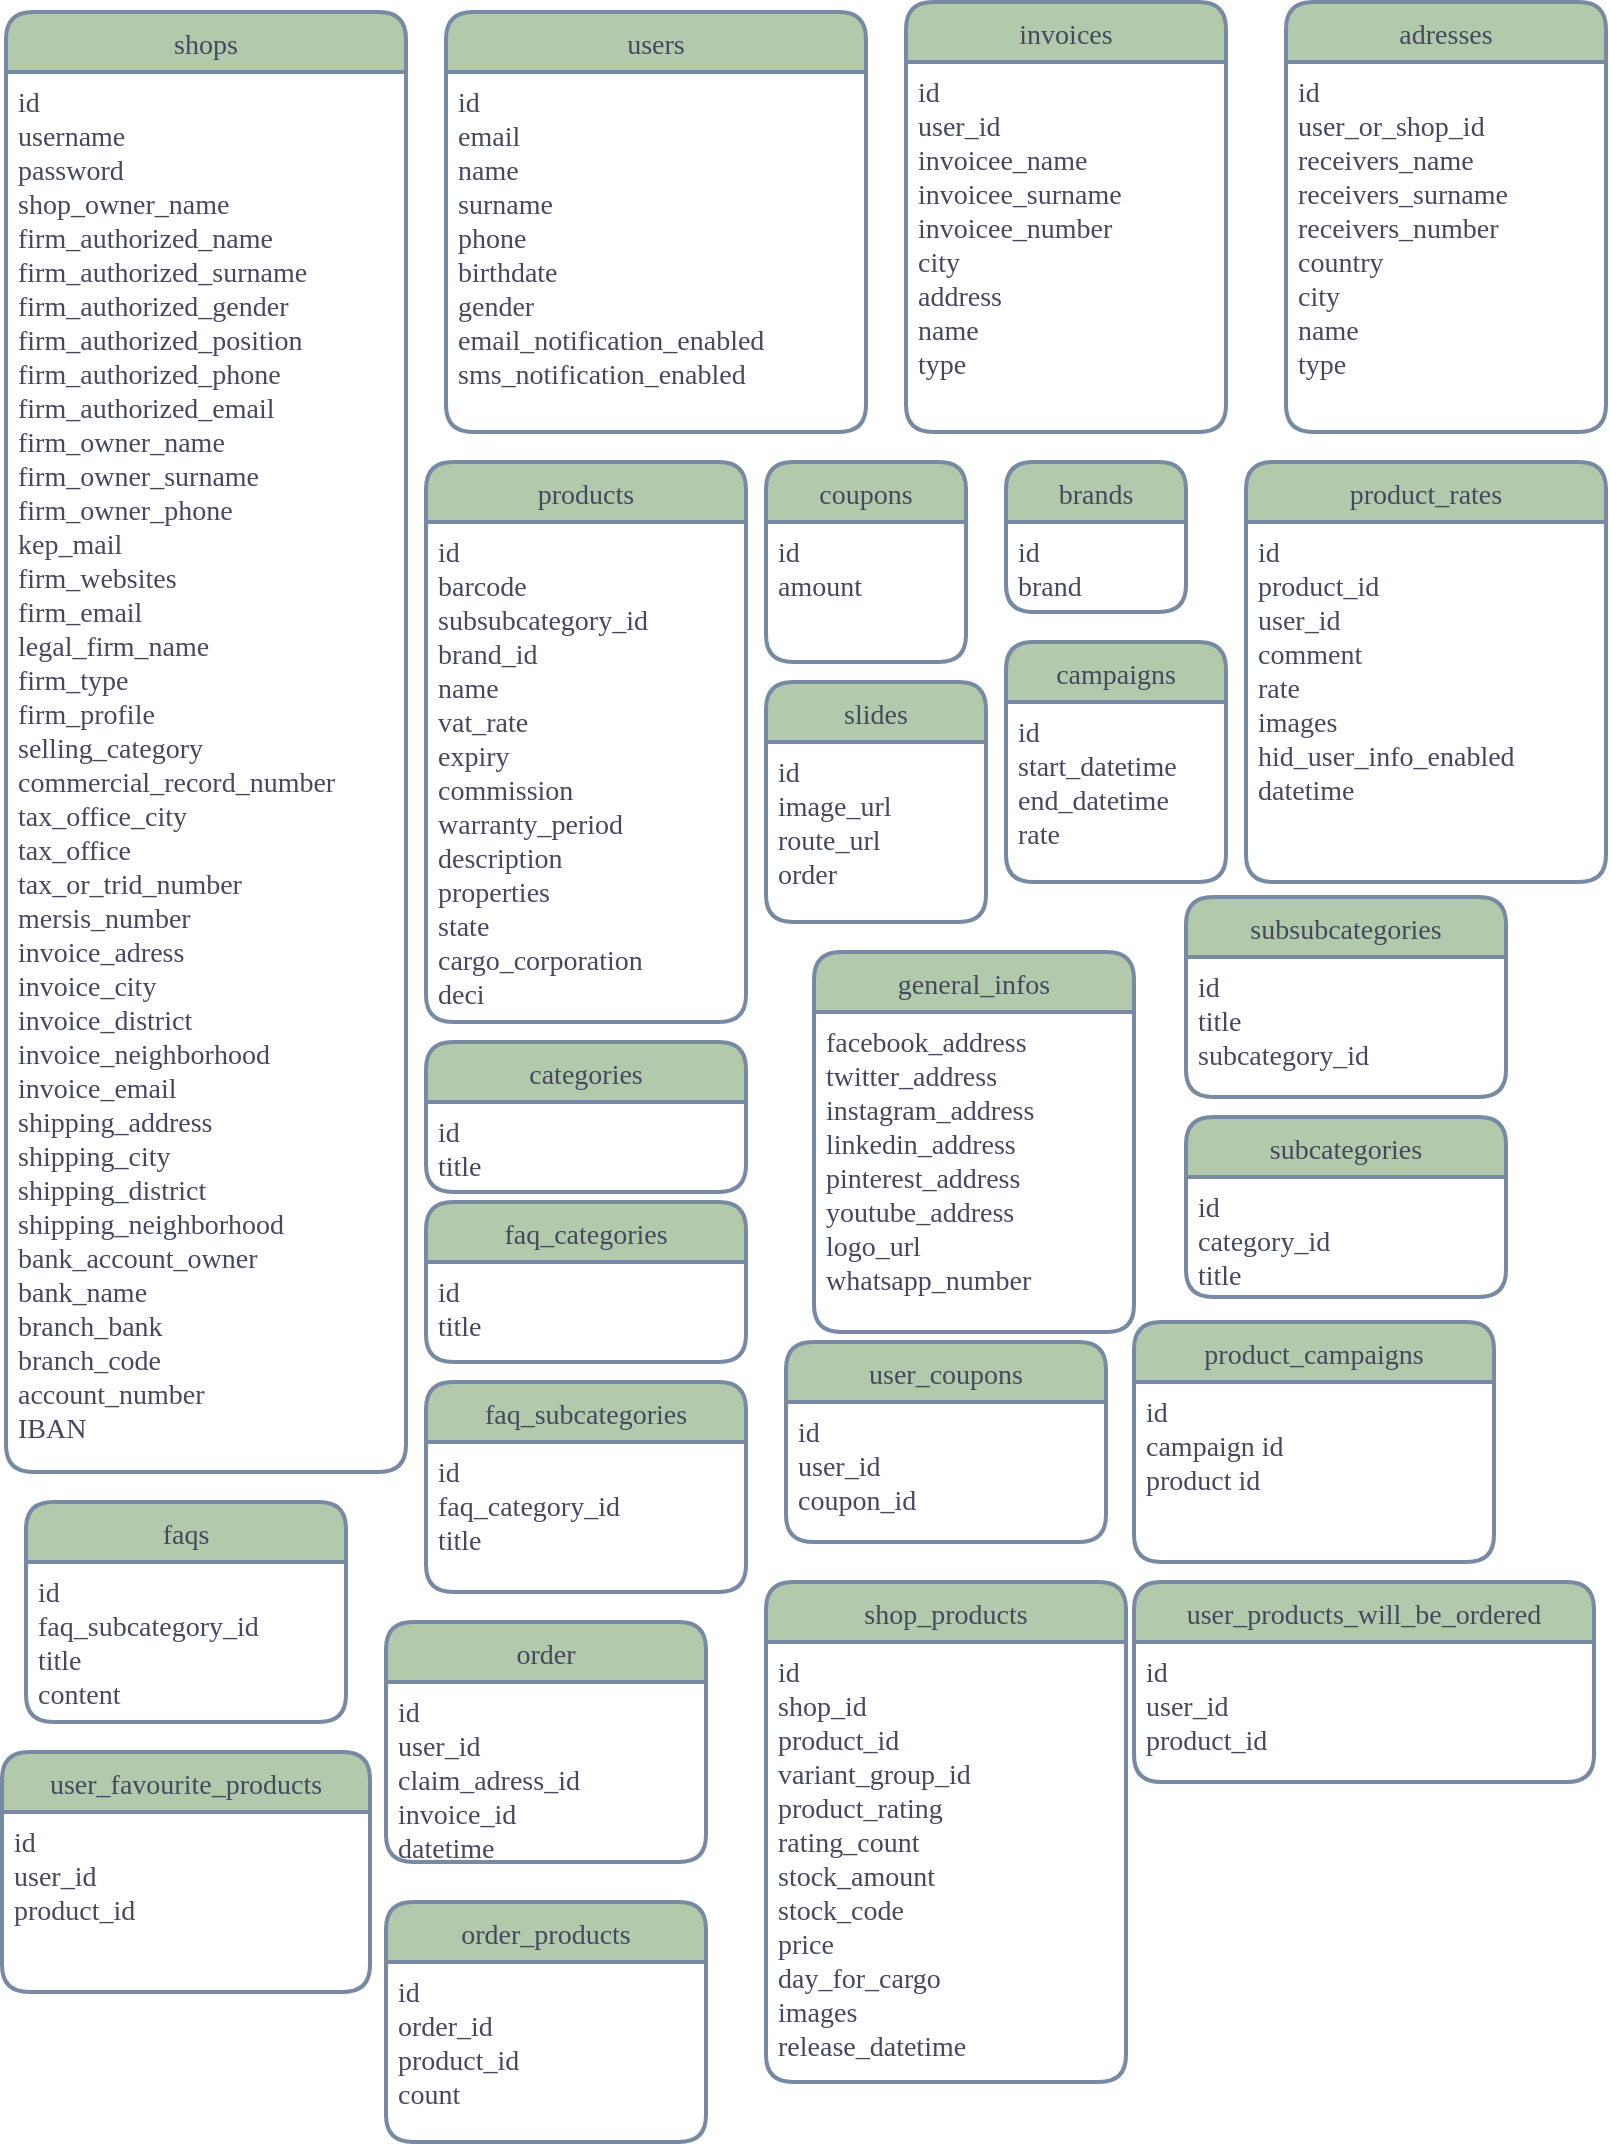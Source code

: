 <mxfile version="13.7.9" type="device"><diagram id="Hl07Vp_IHmMjGnxinSQq" name="Page-1"><mxGraphModel dx="1673" dy="876" grid="1" gridSize="10" guides="1" tooltips="1" connect="1" arrows="1" fold="1" page="1" pageScale="1" pageWidth="827" pageHeight="1169" math="0" shadow="0"><root><mxCell id="0"/><mxCell id="1" parent="0"/><mxCell id="MGoKlF4B4PRaMYXtNn0z-44" value="shops" style="swimlane;childLayout=stackLayout;horizontal=1;startSize=30;horizontalStack=0;fontSize=14;fontStyle=0;strokeWidth=2;resizeParent=0;resizeLast=1;shadow=0;dashed=0;align=center;fillColor=#B2C9AB;strokeColor=#788AA3;fontColor=#46495D;rounded=1;fontFamily=Verdana;" parent="1" vertex="1"><mxGeometry x="10" y="15" width="200" height="730" as="geometry"/></mxCell><mxCell id="MGoKlF4B4PRaMYXtNn0z-45" value="id&#10;username&#10;password&#10;shop_owner_name&#10;firm_authorized_name&#10;firm_authorized_surname&#10;firm_authorized_gender&#10;firm_authorized_position&#10;firm_authorized_phone&#10;firm_authorized_email&#10;firm_owner_name&#10;firm_owner_surname&#10;firm_owner_phone&#10;kep_mail&#10;firm_websites&#10;firm_email&#10;legal_firm_name&#10;firm_type&#10;firm_profile&#10;selling_category&#10;commercial_record_number&#10;tax_office_city&#10;tax_office&#10;tax_or_trid_number&#10;mersis_number&#10;invoice_adress&#10;invoice_city&#10;invoice_district&#10;invoice_neighborhood&#10;invoice_email&#10;shipping_address&#10;shipping_city&#10;shipping_district&#10;shipping_neighborhood&#10;bank_account_owner&#10;bank_name&#10;branch_bank&#10;branch_code&#10;account_number&#10;IBAN" style="align=left;strokeColor=none;fillColor=none;spacingLeft=4;fontSize=14;verticalAlign=top;resizable=0;rotatable=0;part=1;fontColor=#46495D;rounded=1;fontFamily=Verdana;" parent="MGoKlF4B4PRaMYXtNn0z-44" vertex="1"><mxGeometry y="30" width="200" height="700" as="geometry"/></mxCell><mxCell id="MGoKlF4B4PRaMYXtNn0z-46" style="edgeStyle=orthogonalEdgeStyle;rounded=1;orthogonalLoop=1;jettySize=auto;html=1;exitX=0.5;exitY=1;exitDx=0;exitDy=0;strokeColor=#788AA3;fillColor=#B2C9AB;fontColor=#46495D;fontFamily=Verdana;fontSize=14;" parent="MGoKlF4B4PRaMYXtNn0z-44" source="MGoKlF4B4PRaMYXtNn0z-45" target="MGoKlF4B4PRaMYXtNn0z-45" edge="1"><mxGeometry relative="1" as="geometry"/></mxCell><mxCell id="MGoKlF4B4PRaMYXtNn0z-10" value="users" style="swimlane;childLayout=stackLayout;horizontal=1;startSize=30;horizontalStack=0;fontSize=14;fontStyle=0;strokeWidth=2;resizeParent=0;resizeLast=1;shadow=0;dashed=0;align=center;fillColor=#B2C9AB;strokeColor=#788AA3;fontColor=#46495D;rounded=1;fontFamily=Verdana;" parent="1" vertex="1"><mxGeometry x="230" y="15" width="210" height="210" as="geometry"/></mxCell><mxCell id="MGoKlF4B4PRaMYXtNn0z-11" value="id&#10;email&#10;name&#10;surname&#10;phone&#10;birthdate&#10;gender&#10;email_notification_enabled&#10;sms_notification_enabled&#10;" style="align=left;strokeColor=none;fillColor=none;spacingLeft=4;fontSize=14;verticalAlign=top;resizable=0;rotatable=0;part=1;fontColor=#46495D;rounded=1;fontFamily=Verdana;" parent="MGoKlF4B4PRaMYXtNn0z-10" vertex="1"><mxGeometry y="30" width="210" height="180" as="geometry"/></mxCell><mxCell id="cNng4XBBTbkaNRCawGPG-6" value="invoices" style="swimlane;childLayout=stackLayout;horizontal=1;startSize=30;horizontalStack=0;fontSize=14;fontStyle=0;strokeWidth=2;resizeParent=0;resizeLast=1;shadow=0;dashed=0;align=center;fillColor=#B2C9AB;strokeColor=#788AA3;fontColor=#46495D;rounded=1;fontFamily=Verdana;" vertex="1" parent="1"><mxGeometry x="460" y="10" width="160" height="215" as="geometry"/></mxCell><mxCell id="cNng4XBBTbkaNRCawGPG-7" value="id&#10;user_id&#10;invoicee_name&#10;invoicee_surname&#10;invoicee_number&#10;city&#10;address&#10;name&#10;type" style="align=left;strokeColor=none;fillColor=none;spacingLeft=4;fontSize=14;verticalAlign=top;resizable=0;rotatable=0;part=1;fontColor=#46495D;rounded=1;fontFamily=Verdana;" vertex="1" parent="cNng4XBBTbkaNRCawGPG-6"><mxGeometry y="30" width="160" height="185" as="geometry"/></mxCell><mxCell id="cNng4XBBTbkaNRCawGPG-8" value="adresses" style="swimlane;childLayout=stackLayout;horizontal=1;startSize=30;horizontalStack=0;fontSize=14;fontStyle=0;strokeWidth=2;resizeParent=0;resizeLast=1;shadow=0;dashed=0;align=center;fillColor=#B2C9AB;strokeColor=#788AA3;fontColor=#46495D;rounded=1;fontFamily=Verdana;" vertex="1" parent="1"><mxGeometry x="650" y="10" width="160" height="215" as="geometry"/></mxCell><mxCell id="cNng4XBBTbkaNRCawGPG-9" value="id&#10;user_or_shop_id&#10;receivers_name&#10;receivers_surname&#10;receivers_number&#10;country&#10;city&#10;name&#10;type" style="align=left;strokeColor=none;fillColor=none;spacingLeft=4;fontSize=14;verticalAlign=top;resizable=0;rotatable=0;part=1;fontColor=#46495D;rounded=1;fontFamily=Verdana;" vertex="1" parent="cNng4XBBTbkaNRCawGPG-8"><mxGeometry y="30" width="160" height="185" as="geometry"/></mxCell><mxCell id="MGoKlF4B4PRaMYXtNn0z-38" value="faqs" style="swimlane;childLayout=stackLayout;horizontal=1;startSize=30;horizontalStack=0;fontSize=14;fontStyle=0;strokeWidth=2;resizeParent=0;resizeLast=1;shadow=0;dashed=0;align=center;fillColor=#B2C9AB;strokeColor=#788AA3;fontColor=#46495D;rounded=1;fontFamily=Verdana;" parent="1" vertex="1"><mxGeometry x="20" y="760" width="160" height="110" as="geometry"/></mxCell><mxCell id="MGoKlF4B4PRaMYXtNn0z-39" value="id&#10;faq_subcategory_id&#10;title&#10;content" style="align=left;strokeColor=none;fillColor=none;spacingLeft=4;fontSize=14;verticalAlign=top;resizable=0;rotatable=0;part=1;fontColor=#46495D;rounded=1;fontFamily=Verdana;" parent="MGoKlF4B4PRaMYXtNn0z-38" vertex="1"><mxGeometry y="30" width="160" height="80" as="geometry"/></mxCell><mxCell id="MGoKlF4B4PRaMYXtNn0z-40" style="edgeStyle=orthogonalEdgeStyle;rounded=1;orthogonalLoop=1;jettySize=auto;html=1;exitX=0.5;exitY=1;exitDx=0;exitDy=0;strokeColor=#788AA3;fillColor=#B2C9AB;fontColor=#46495D;fontFamily=Verdana;fontSize=14;" parent="MGoKlF4B4PRaMYXtNn0z-38" source="MGoKlF4B4PRaMYXtNn0z-39" target="MGoKlF4B4PRaMYXtNn0z-39" edge="1"><mxGeometry relative="1" as="geometry"/></mxCell><mxCell id="cNng4XBBTbkaNRCawGPG-12" style="edgeStyle=orthogonalEdgeStyle;rounded=0;orthogonalLoop=1;jettySize=auto;html=1;exitX=0.5;exitY=1;exitDx=0;exitDy=0;" edge="1" parent="MGoKlF4B4PRaMYXtNn0z-38" source="MGoKlF4B4PRaMYXtNn0z-39" target="MGoKlF4B4PRaMYXtNn0z-39"><mxGeometry relative="1" as="geometry"/></mxCell><mxCell id="MGoKlF4B4PRaMYXtNn0z-75" value="subsubcategories" style="swimlane;childLayout=stackLayout;horizontal=1;startSize=30;horizontalStack=0;fontSize=14;fontStyle=0;strokeWidth=2;resizeParent=0;resizeLast=1;shadow=0;dashed=0;align=center;fillColor=#B2C9AB;strokeColor=#788AA3;fontColor=#46495D;rounded=1;fontFamily=Verdana;" parent="1" vertex="1"><mxGeometry x="600" y="457.5" width="160" height="100" as="geometry"/></mxCell><mxCell id="MGoKlF4B4PRaMYXtNn0z-76" value="id&#10;title&#10;subcategory_id" style="align=left;strokeColor=none;fillColor=none;spacingLeft=4;fontSize=14;verticalAlign=top;resizable=0;rotatable=0;part=1;fontColor=#46495D;rounded=1;fontFamily=Verdana;" parent="MGoKlF4B4PRaMYXtNn0z-75" vertex="1"><mxGeometry y="30" width="160" height="70" as="geometry"/></mxCell><mxCell id="MGoKlF4B4PRaMYXtNn0z-77" style="edgeStyle=orthogonalEdgeStyle;rounded=1;orthogonalLoop=1;jettySize=auto;html=1;exitX=0.5;exitY=1;exitDx=0;exitDy=0;strokeColor=#788AA3;fillColor=#B2C9AB;fontColor=#46495D;fontFamily=Verdana;fontSize=14;" parent="MGoKlF4B4PRaMYXtNn0z-75" source="MGoKlF4B4PRaMYXtNn0z-76" target="MGoKlF4B4PRaMYXtNn0z-76" edge="1"><mxGeometry relative="1" as="geometry"/></mxCell><mxCell id="MGoKlF4B4PRaMYXtNn0z-41" value="general_infos" style="swimlane;childLayout=stackLayout;horizontal=1;startSize=30;horizontalStack=0;fontSize=14;fontStyle=0;strokeWidth=2;resizeParent=0;resizeLast=1;shadow=0;dashed=0;align=center;fillColor=#B2C9AB;strokeColor=#788AA3;fontColor=#46495D;rounded=1;fontFamily=Verdana;" parent="1" vertex="1"><mxGeometry x="414" y="485" width="160" height="190" as="geometry"/></mxCell><mxCell id="MGoKlF4B4PRaMYXtNn0z-42" value="facebook_address&#10;twitter_address&#10;instagram_address&#10;linkedin_address&#10;pinterest_address&#10;youtube_address&#10;logo_url&#10;whatsapp_number" style="align=left;strokeColor=none;fillColor=none;spacingLeft=4;fontSize=14;verticalAlign=top;resizable=0;rotatable=0;part=1;fontColor=#46495D;rounded=1;fontFamily=Verdana;" parent="MGoKlF4B4PRaMYXtNn0z-41" vertex="1"><mxGeometry y="30" width="160" height="160" as="geometry"/></mxCell><mxCell id="MGoKlF4B4PRaMYXtNn0z-43" style="edgeStyle=orthogonalEdgeStyle;rounded=1;orthogonalLoop=1;jettySize=auto;html=1;exitX=0.5;exitY=1;exitDx=0;exitDy=0;strokeColor=#788AA3;fillColor=#B2C9AB;fontColor=#46495D;fontFamily=Verdana;fontSize=14;" parent="MGoKlF4B4PRaMYXtNn0z-41" source="MGoKlF4B4PRaMYXtNn0z-42" target="MGoKlF4B4PRaMYXtNn0z-42" edge="1"><mxGeometry relative="1" as="geometry"/></mxCell><mxCell id="MGoKlF4B4PRaMYXtNn0z-72" value="subcategories" style="swimlane;childLayout=stackLayout;horizontal=1;startSize=30;horizontalStack=0;fontSize=14;fontStyle=0;strokeWidth=2;resizeParent=0;resizeLast=1;shadow=0;dashed=0;align=center;fillColor=#B2C9AB;strokeColor=#788AA3;fontColor=#46495D;rounded=1;fontFamily=Verdana;" parent="1" vertex="1"><mxGeometry x="600" y="567.5" width="160" height="90" as="geometry"/></mxCell><mxCell id="MGoKlF4B4PRaMYXtNn0z-73" value="id&#10;category_id&#10;title" style="align=left;strokeColor=none;fillColor=none;spacingLeft=4;fontSize=14;verticalAlign=top;resizable=0;rotatable=0;part=1;fontColor=#46495D;rounded=1;fontFamily=Verdana;" parent="MGoKlF4B4PRaMYXtNn0z-72" vertex="1"><mxGeometry y="30" width="160" height="60" as="geometry"/></mxCell><mxCell id="MGoKlF4B4PRaMYXtNn0z-74" style="edgeStyle=orthogonalEdgeStyle;rounded=1;orthogonalLoop=1;jettySize=auto;html=1;exitX=0.5;exitY=1;exitDx=0;exitDy=0;strokeColor=#788AA3;fillColor=#B2C9AB;fontColor=#46495D;fontFamily=Verdana;fontSize=14;" parent="MGoKlF4B4PRaMYXtNn0z-72" source="MGoKlF4B4PRaMYXtNn0z-73" target="MGoKlF4B4PRaMYXtNn0z-73" edge="1"><mxGeometry relative="1" as="geometry"/></mxCell><mxCell id="cNng4XBBTbkaNRCawGPG-1" value="user_coupons" style="swimlane;childLayout=stackLayout;horizontal=1;startSize=30;horizontalStack=0;fontSize=14;fontStyle=0;strokeWidth=2;resizeParent=0;resizeLast=1;shadow=0;dashed=0;align=center;fillColor=#B2C9AB;strokeColor=#788AA3;fontColor=#46495D;rounded=1;fontFamily=Verdana;" vertex="1" parent="1"><mxGeometry x="400" y="680" width="160" height="100" as="geometry"><mxRectangle x="264" y="335" width="170" height="30" as="alternateBounds"/></mxGeometry></mxCell><mxCell id="cNng4XBBTbkaNRCawGPG-2" value="id&#10;user_id&#10;coupon_id" style="align=left;strokeColor=none;fillColor=none;spacingLeft=4;fontSize=14;verticalAlign=top;resizable=0;rotatable=0;part=1;fontColor=#46495D;rounded=1;fontFamily=Verdana;" vertex="1" parent="cNng4XBBTbkaNRCawGPG-1"><mxGeometry y="30" width="160" height="70" as="geometry"/></mxCell><mxCell id="cNng4XBBTbkaNRCawGPG-3" style="edgeStyle=orthogonalEdgeStyle;rounded=1;orthogonalLoop=1;jettySize=auto;html=1;exitX=0.5;exitY=1;exitDx=0;exitDy=0;strokeColor=#788AA3;fillColor=#B2C9AB;fontColor=#46495D;fontFamily=Verdana;fontSize=14;" edge="1" parent="cNng4XBBTbkaNRCawGPG-1" source="cNng4XBBTbkaNRCawGPG-2" target="cNng4XBBTbkaNRCawGPG-2"><mxGeometry relative="1" as="geometry"/></mxCell><mxCell id="cNng4XBBTbkaNRCawGPG-4" value="product_campaigns" style="swimlane;childLayout=stackLayout;horizontal=1;startSize=30;horizontalStack=0;fontSize=14;fontStyle=0;strokeWidth=2;resizeParent=0;resizeLast=1;shadow=0;dashed=0;align=center;fillColor=#B2C9AB;strokeColor=#788AA3;fontColor=#46495D;rounded=1;fontFamily=Verdana;" vertex="1" parent="1"><mxGeometry x="574" y="670" width="180" height="120" as="geometry"/></mxCell><mxCell id="cNng4XBBTbkaNRCawGPG-5" value="id&#10;campaign id&#10;product id" style="align=left;strokeColor=none;fillColor=none;spacingLeft=4;fontSize=14;verticalAlign=top;resizable=0;rotatable=0;part=1;fontColor=#46495D;rounded=1;fontFamily=Verdana;" vertex="1" parent="cNng4XBBTbkaNRCawGPG-4"><mxGeometry y="30" width="180" height="90" as="geometry"/></mxCell><mxCell id="MGoKlF4B4PRaMYXtNn0z-3" value="products" style="swimlane;childLayout=stackLayout;horizontal=1;startSize=30;horizontalStack=0;fontSize=14;fontStyle=0;strokeWidth=2;resizeParent=0;resizeLast=1;shadow=0;dashed=0;align=center;fillColor=#B2C9AB;strokeColor=#788AA3;fontColor=#46495D;rounded=1;fontFamily=Verdana;" parent="1" vertex="1"><mxGeometry x="220" y="240" width="160" height="280" as="geometry"/></mxCell><mxCell id="MGoKlF4B4PRaMYXtNn0z-4" value="id&#10;barcode&#10;subsubcategory_id&#10;brand_id&#10;name&#10;vat_rate&#10;expiry&#10;commission&#10;warranty_period&#10;description&#10;properties&#10;state&#10;cargo_corporation&#10;deci" style="align=left;strokeColor=none;fillColor=none;spacingLeft=4;fontSize=14;verticalAlign=top;resizable=0;rotatable=0;part=1;fontColor=#46495D;rounded=1;fontFamily=Verdana;" parent="MGoKlF4B4PRaMYXtNn0z-3" vertex="1"><mxGeometry y="30" width="160" height="250" as="geometry"/></mxCell><mxCell id="MGoKlF4B4PRaMYXtNn0z-62" value="categories" style="swimlane;childLayout=stackLayout;horizontal=1;startSize=30;horizontalStack=0;fontSize=14;fontStyle=0;strokeWidth=2;resizeParent=0;resizeLast=1;shadow=0;dashed=0;align=center;fillColor=#B2C9AB;strokeColor=#788AA3;fontColor=#46495D;rounded=1;fontFamily=Verdana;" parent="1" vertex="1"><mxGeometry x="220" y="530" width="160" height="75" as="geometry"/></mxCell><mxCell id="MGoKlF4B4PRaMYXtNn0z-63" value="id&#10;title" style="align=left;strokeColor=none;fillColor=none;spacingLeft=4;fontSize=14;verticalAlign=top;resizable=0;rotatable=0;part=1;fontColor=#46495D;rounded=1;fontFamily=Verdana;" parent="MGoKlF4B4PRaMYXtNn0z-62" vertex="1"><mxGeometry y="30" width="160" height="45" as="geometry"/></mxCell><mxCell id="MGoKlF4B4PRaMYXtNn0z-64" style="edgeStyle=orthogonalEdgeStyle;rounded=1;orthogonalLoop=1;jettySize=auto;html=1;exitX=0.5;exitY=1;exitDx=0;exitDy=0;strokeColor=#788AA3;fillColor=#B2C9AB;fontColor=#46495D;fontFamily=Verdana;fontSize=14;" parent="MGoKlF4B4PRaMYXtNn0z-62" source="MGoKlF4B4PRaMYXtNn0z-63" target="MGoKlF4B4PRaMYXtNn0z-63" edge="1"><mxGeometry relative="1" as="geometry"/></mxCell><mxCell id="MGoKlF4B4PRaMYXtNn0z-35" value="faq_categories" style="swimlane;childLayout=stackLayout;horizontal=1;startSize=30;horizontalStack=0;fontSize=14;fontStyle=0;strokeWidth=2;resizeParent=0;resizeLast=1;shadow=0;dashed=0;align=center;fillColor=#B2C9AB;strokeColor=#788AA3;fontColor=#46495D;rounded=1;fontFamily=Verdana;" parent="1" vertex="1"><mxGeometry x="220" y="610" width="160" height="80" as="geometry"/></mxCell><mxCell id="MGoKlF4B4PRaMYXtNn0z-36" value="id&#10;title" style="align=left;strokeColor=none;fillColor=none;spacingLeft=4;fontSize=14;verticalAlign=top;resizable=0;rotatable=0;part=1;fontColor=#46495D;rounded=1;fontFamily=Verdana;" parent="MGoKlF4B4PRaMYXtNn0z-35" vertex="1"><mxGeometry y="30" width="160" height="50" as="geometry"/></mxCell><mxCell id="MGoKlF4B4PRaMYXtNn0z-37" style="edgeStyle=orthogonalEdgeStyle;rounded=1;orthogonalLoop=1;jettySize=auto;html=1;exitX=0.5;exitY=1;exitDx=0;exitDy=0;strokeColor=#788AA3;fillColor=#B2C9AB;fontColor=#46495D;fontFamily=Verdana;fontSize=14;" parent="MGoKlF4B4PRaMYXtNn0z-35" source="MGoKlF4B4PRaMYXtNn0z-36" target="MGoKlF4B4PRaMYXtNn0z-36" edge="1"><mxGeometry relative="1" as="geometry"/></mxCell><mxCell id="MGoKlF4B4PRaMYXtNn0z-32" value="faq_subcategories" style="swimlane;childLayout=stackLayout;horizontal=1;startSize=30;horizontalStack=0;fontSize=14;fontStyle=0;strokeWidth=2;resizeParent=0;resizeLast=1;shadow=0;dashed=0;align=center;fillColor=#B2C9AB;strokeColor=#788AA3;fontColor=#46495D;rounded=1;fontFamily=Verdana;" parent="1" vertex="1"><mxGeometry x="220" y="700" width="160" height="105" as="geometry"/></mxCell><mxCell id="MGoKlF4B4PRaMYXtNn0z-33" value="id&#10;faq_category_id&#10;title" style="align=left;strokeColor=none;fillColor=none;spacingLeft=4;fontSize=14;verticalAlign=top;resizable=0;rotatable=0;part=1;fontColor=#46495D;rounded=1;fontFamily=Verdana;" parent="MGoKlF4B4PRaMYXtNn0z-32" vertex="1"><mxGeometry y="30" width="160" height="75" as="geometry"/></mxCell><mxCell id="MGoKlF4B4PRaMYXtNn0z-34" style="edgeStyle=orthogonalEdgeStyle;rounded=1;orthogonalLoop=1;jettySize=auto;html=1;exitX=0.5;exitY=1;exitDx=0;exitDy=0;strokeColor=#788AA3;fillColor=#B2C9AB;fontColor=#46495D;fontFamily=Verdana;fontSize=14;" parent="MGoKlF4B4PRaMYXtNn0z-32" source="MGoKlF4B4PRaMYXtNn0z-33" target="MGoKlF4B4PRaMYXtNn0z-33" edge="1"><mxGeometry relative="1" as="geometry"/></mxCell><mxCell id="MGoKlF4B4PRaMYXtNn0z-21" value="order" style="swimlane;childLayout=stackLayout;horizontal=1;startSize=30;horizontalStack=0;fontSize=14;fontStyle=0;strokeWidth=2;resizeParent=0;resizeLast=1;shadow=0;dashed=0;align=center;fillColor=#B2C9AB;strokeColor=#788AA3;fontColor=#46495D;rounded=1;fontFamily=Verdana;" parent="1" vertex="1"><mxGeometry x="200" y="820" width="160" height="120" as="geometry"/></mxCell><mxCell id="MGoKlF4B4PRaMYXtNn0z-22" value="id&#10;user_id&#10;claim_adress_id&#10;invoice_id&#10;datetime" style="align=left;strokeColor=none;fillColor=none;spacingLeft=4;fontSize=14;verticalAlign=top;resizable=0;rotatable=0;part=1;fontColor=#46495D;rounded=1;fontFamily=Verdana;" parent="MGoKlF4B4PRaMYXtNn0z-21" vertex="1"><mxGeometry y="30" width="160" height="90" as="geometry"/></mxCell><mxCell id="MGoKlF4B4PRaMYXtNn0z-29" value="coupons" style="swimlane;childLayout=stackLayout;horizontal=1;startSize=30;horizontalStack=0;fontSize=14;fontStyle=0;strokeWidth=2;resizeParent=0;resizeLast=1;shadow=0;dashed=0;align=center;fillColor=#B2C9AB;strokeColor=#788AA3;fontColor=#46495D;rounded=1;fontFamily=Verdana;" parent="1" vertex="1"><mxGeometry x="390" y="240" width="100" height="100" as="geometry"><mxRectangle x="264" y="335" width="170" height="30" as="alternateBounds"/></mxGeometry></mxCell><mxCell id="MGoKlF4B4PRaMYXtNn0z-30" value="id&#10;amount" style="align=left;strokeColor=none;fillColor=none;spacingLeft=4;fontSize=14;verticalAlign=top;resizable=0;rotatable=0;part=1;fontColor=#46495D;rounded=1;fontFamily=Verdana;" parent="MGoKlF4B4PRaMYXtNn0z-29" vertex="1"><mxGeometry y="30" width="100" height="70" as="geometry"/></mxCell><mxCell id="MGoKlF4B4PRaMYXtNn0z-31" style="edgeStyle=orthogonalEdgeStyle;rounded=1;orthogonalLoop=1;jettySize=auto;html=1;exitX=0.5;exitY=1;exitDx=0;exitDy=0;strokeColor=#788AA3;fillColor=#B2C9AB;fontColor=#46495D;fontFamily=Verdana;fontSize=14;" parent="MGoKlF4B4PRaMYXtNn0z-29" source="MGoKlF4B4PRaMYXtNn0z-30" target="MGoKlF4B4PRaMYXtNn0z-30" edge="1"><mxGeometry relative="1" as="geometry"/></mxCell><mxCell id="MGoKlF4B4PRaMYXtNn0z-56" value="slides" style="swimlane;childLayout=stackLayout;horizontal=1;startSize=30;horizontalStack=0;fontSize=14;fontStyle=0;strokeWidth=2;resizeParent=0;resizeLast=1;shadow=0;dashed=0;align=center;fillColor=#B2C9AB;strokeColor=#788AA3;fontColor=#46495D;rounded=1;fontFamily=Verdana;" parent="1" vertex="1"><mxGeometry x="390" y="350" width="110" height="120" as="geometry"/></mxCell><mxCell id="MGoKlF4B4PRaMYXtNn0z-57" value="id&#10;image_url&#10;route_url&#10;order" style="align=left;strokeColor=none;fillColor=none;spacingLeft=4;fontSize=14;verticalAlign=top;resizable=0;rotatable=0;part=1;fontColor=#46495D;rounded=1;fontFamily=Verdana;" parent="MGoKlF4B4PRaMYXtNn0z-56" vertex="1"><mxGeometry y="30" width="110" height="90" as="geometry"/></mxCell><mxCell id="MGoKlF4B4PRaMYXtNn0z-78" value="brands" style="swimlane;childLayout=stackLayout;horizontal=1;startSize=30;horizontalStack=0;fontSize=14;fontStyle=0;strokeWidth=2;resizeParent=0;resizeLast=1;shadow=0;dashed=0;align=center;fillColor=#B2C9AB;strokeColor=#788AA3;fontColor=#46495D;rounded=1;fontFamily=Verdana;" parent="1" vertex="1"><mxGeometry x="510" y="240" width="90" height="75" as="geometry"/></mxCell><mxCell id="MGoKlF4B4PRaMYXtNn0z-80" style="edgeStyle=orthogonalEdgeStyle;rounded=1;orthogonalLoop=1;jettySize=auto;html=1;exitX=0.5;exitY=1;exitDx=0;exitDy=0;strokeColor=#788AA3;fillColor=#B2C9AB;fontColor=#46495D;fontFamily=Verdana;fontSize=14;" parent="MGoKlF4B4PRaMYXtNn0z-78" source="MGoKlF4B4PRaMYXtNn0z-79" target="MGoKlF4B4PRaMYXtNn0z-79" edge="1"><mxGeometry relative="1" as="geometry"/></mxCell><mxCell id="MGoKlF4B4PRaMYXtNn0z-79" value="id&#10;brand" style="align=left;strokeColor=none;fillColor=none;spacingLeft=4;fontSize=14;verticalAlign=top;resizable=0;rotatable=0;part=1;fontColor=#46495D;rounded=1;fontFamily=Verdana;" parent="MGoKlF4B4PRaMYXtNn0z-78" vertex="1"><mxGeometry y="30" width="90" height="45" as="geometry"/></mxCell><mxCell id="MGoKlF4B4PRaMYXtNn0z-65" value="product_rates" style="swimlane;childLayout=stackLayout;horizontal=1;startSize=30;horizontalStack=0;fontSize=14;fontStyle=0;strokeWidth=2;resizeParent=0;resizeLast=1;shadow=0;dashed=0;align=center;fillColor=#B2C9AB;strokeColor=#788AA3;fontColor=#46495D;rounded=1;fontFamily=Verdana;" parent="1" vertex="1"><mxGeometry x="630" y="240" width="180" height="210" as="geometry"/></mxCell><mxCell id="MGoKlF4B4PRaMYXtNn0z-66" value="id&#10;product_id&#10;user_id&#10;comment&#10;rate&#10;images&#10;hid_user_info_enabled&#10;datetime" style="align=left;strokeColor=none;fillColor=none;spacingLeft=4;fontSize=14;verticalAlign=top;resizable=0;rotatable=0;part=1;fontColor=#46495D;rounded=1;fontFamily=Verdana;" parent="MGoKlF4B4PRaMYXtNn0z-65" vertex="1"><mxGeometry y="30" width="180" height="180" as="geometry"/></mxCell><mxCell id="MGoKlF4B4PRaMYXtNn0z-67" style="edgeStyle=orthogonalEdgeStyle;rounded=1;orthogonalLoop=1;jettySize=auto;html=1;exitX=0.5;exitY=1;exitDx=0;exitDy=0;strokeColor=#788AA3;fillColor=#B2C9AB;fontColor=#46495D;fontFamily=Verdana;fontSize=14;" parent="MGoKlF4B4PRaMYXtNn0z-65" source="MGoKlF4B4PRaMYXtNn0z-66" target="MGoKlF4B4PRaMYXtNn0z-66" edge="1"><mxGeometry relative="1" as="geometry"/></mxCell><mxCell id="MGoKlF4B4PRaMYXtNn0z-59" value="campaigns" style="swimlane;childLayout=stackLayout;horizontal=1;startSize=30;horizontalStack=0;fontSize=14;fontStyle=0;strokeWidth=2;resizeParent=0;resizeLast=1;shadow=0;dashed=0;align=center;fillColor=#B2C9AB;strokeColor=#788AA3;fontColor=#46495D;rounded=1;fontFamily=Verdana;" parent="1" vertex="1"><mxGeometry x="510" y="330" width="110" height="120" as="geometry"/></mxCell><mxCell id="MGoKlF4B4PRaMYXtNn0z-60" value="id&#10;start_datetime&#10;end_datetime&#10;rate" style="align=left;strokeColor=none;fillColor=none;spacingLeft=4;fontSize=14;verticalAlign=top;resizable=0;rotatable=0;part=1;fontColor=#46495D;rounded=1;fontFamily=Verdana;" parent="MGoKlF4B4PRaMYXtNn0z-59" vertex="1"><mxGeometry y="30" width="110" height="90" as="geometry"/></mxCell><mxCell id="MGoKlF4B4PRaMYXtNn0z-61" style="edgeStyle=orthogonalEdgeStyle;rounded=1;orthogonalLoop=1;jettySize=auto;html=1;exitX=0.5;exitY=1;exitDx=0;exitDy=0;strokeColor=#788AA3;fillColor=#B2C9AB;fontColor=#46495D;fontFamily=Verdana;fontSize=14;" parent="MGoKlF4B4PRaMYXtNn0z-59" source="MGoKlF4B4PRaMYXtNn0z-60" target="MGoKlF4B4PRaMYXtNn0z-60" edge="1"><mxGeometry relative="1" as="geometry"/></mxCell><mxCell id="MGoKlF4B4PRaMYXtNn0z-26" value="user_favourite_products" style="swimlane;childLayout=stackLayout;horizontal=1;startSize=30;horizontalStack=0;fontSize=14;fontStyle=0;strokeWidth=2;resizeParent=0;resizeLast=1;shadow=0;dashed=0;align=center;fillColor=#B2C9AB;strokeColor=#788AA3;fontColor=#46495D;rounded=1;fontFamily=Verdana;" parent="1" vertex="1"><mxGeometry x="8" y="885" width="184" height="120" as="geometry"/></mxCell><mxCell id="MGoKlF4B4PRaMYXtNn0z-27" value="id&#10;user_id&#10;product_id" style="align=left;strokeColor=none;fillColor=none;spacingLeft=4;fontSize=14;verticalAlign=top;resizable=0;rotatable=0;part=1;fontColor=#46495D;rounded=1;fontFamily=Verdana;" parent="MGoKlF4B4PRaMYXtNn0z-26" vertex="1"><mxGeometry y="30" width="184" height="90" as="geometry"/></mxCell><mxCell id="MGoKlF4B4PRaMYXtNn0z-68" value="user_products_will_be_ordered" style="swimlane;childLayout=stackLayout;horizontal=1;startSize=30;horizontalStack=0;fontSize=14;fontStyle=0;strokeWidth=2;resizeParent=0;resizeLast=1;shadow=0;dashed=0;align=center;fillColor=#B2C9AB;strokeColor=#788AA3;fontColor=#46495D;rounded=1;fontFamily=Verdana;" parent="1" vertex="1"><mxGeometry x="574" y="800" width="230" height="100" as="geometry"/></mxCell><mxCell id="MGoKlF4B4PRaMYXtNn0z-69" value="id&#10;user_id&#10;product_id" style="align=left;strokeColor=none;fillColor=none;spacingLeft=4;fontSize=14;verticalAlign=top;resizable=0;rotatable=0;part=1;fontColor=#46495D;rounded=1;fontFamily=Verdana;" parent="MGoKlF4B4PRaMYXtNn0z-68" vertex="1"><mxGeometry y="30" width="230" height="70" as="geometry"/></mxCell><mxCell id="MGoKlF4B4PRaMYXtNn0z-70" style="edgeStyle=orthogonalEdgeStyle;rounded=1;orthogonalLoop=1;jettySize=auto;html=1;exitX=0.5;exitY=1;exitDx=0;exitDy=0;strokeColor=#788AA3;fillColor=#B2C9AB;fontColor=#46495D;fontFamily=Verdana;fontSize=14;" parent="MGoKlF4B4PRaMYXtNn0z-68" source="MGoKlF4B4PRaMYXtNn0z-69" target="MGoKlF4B4PRaMYXtNn0z-69" edge="1"><mxGeometry relative="1" as="geometry"/></mxCell><mxCell id="MGoKlF4B4PRaMYXtNn0z-7" value="shop_products" style="swimlane;childLayout=stackLayout;horizontal=1;startSize=30;horizontalStack=0;fontSize=14;fontStyle=0;strokeWidth=2;resizeParent=0;resizeLast=1;shadow=0;dashed=0;align=center;fillColor=#B2C9AB;strokeColor=#788AA3;fontColor=#46495D;rounded=1;fontFamily=Verdana;" parent="1" vertex="1"><mxGeometry x="390" y="800" width="180" height="250" as="geometry"/></mxCell><mxCell id="MGoKlF4B4PRaMYXtNn0z-8" value="id&#10;shop_id&#10;product_id&#10;variant_group_id&#10;product_rating&#10;rating_count&#10;stock_amount&#10;stock_code&#10;price&#10;day_for_cargo&#10;images&#10;release_datetime" style="align=left;strokeColor=none;fillColor=none;spacingLeft=4;fontSize=14;verticalAlign=top;resizable=0;rotatable=0;part=1;fontColor=#46495D;rounded=1;fontFamily=Verdana;" parent="MGoKlF4B4PRaMYXtNn0z-7" vertex="1"><mxGeometry y="30" width="180" height="220" as="geometry"/></mxCell><mxCell id="MGoKlF4B4PRaMYXtNn0z-24" value="order_products" style="swimlane;childLayout=stackLayout;horizontal=1;startSize=30;horizontalStack=0;fontSize=14;fontStyle=0;strokeWidth=2;resizeParent=0;resizeLast=1;shadow=0;dashed=0;align=center;fillColor=#B2C9AB;strokeColor=#788AA3;fontColor=#46495D;rounded=1;fontFamily=Verdana;" parent="1" vertex="1"><mxGeometry x="200" y="960" width="160" height="120" as="geometry"/></mxCell><mxCell id="MGoKlF4B4PRaMYXtNn0z-25" value="id&#10;order_id&#10;product_id&#10;count" style="align=left;strokeColor=none;fillColor=none;spacingLeft=4;fontSize=14;verticalAlign=top;resizable=0;rotatable=0;part=1;fontColor=#46495D;rounded=1;fontFamily=Verdana;" parent="MGoKlF4B4PRaMYXtNn0z-24" vertex="1"><mxGeometry y="30" width="160" height="90" as="geometry"/></mxCell></root></mxGraphModel></diagram></mxfile>